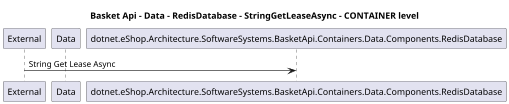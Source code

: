 @startuml
skinparam dpi 60

title Basket Api - Data - RedisDatabase - StringGetLeaseAsync - CONTAINER level

participant "External" as C4InterFlow.Utils.ExternalSystem
participant "Data" as dotnet.eShop.Architecture.SoftwareSystems.BasketApi.Containers.Data

C4InterFlow.Utils.ExternalSystem -> dotnet.eShop.Architecture.SoftwareSystems.BasketApi.Containers.Data.Components.RedisDatabase : String Get Lease Async


@enduml
